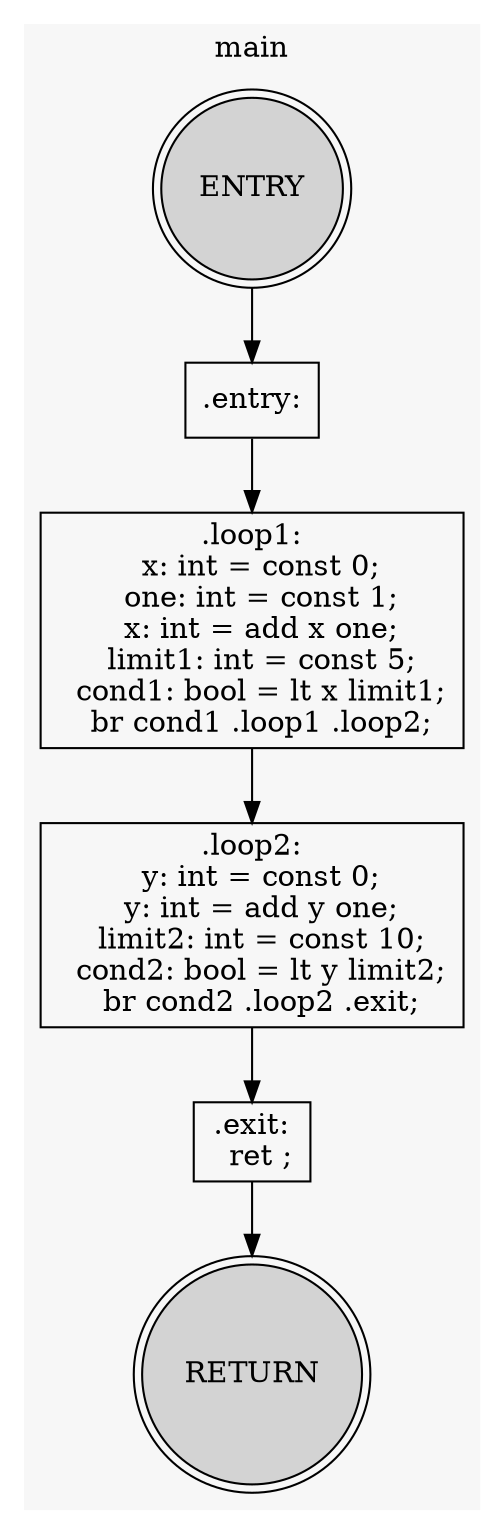 // Dominator Tree
digraph DOMTREE {
	subgraph cluster_main {
		label=main
		color="#f7f7f7"
		style=filled
		rankdir=TB
		FUNC_main_NODE_ENTRY [label=ENTRY fillcolor=lightgray shape=doublecircle style=filled]
		FUNC_main_NODE_entry [label=".entry:" shape=box]
		FUNC_main_NODE_ENTRY -> FUNC_main_NODE_entry
		FUNC_main_NODE_loop1 [label=".loop1:
  x: int = const 0;
  one: int = const 1;
  x: int = add x one;
  limit1: int = const 5;
  cond1: bool = lt x limit1;
  br cond1 .loop1 .loop2;" shape=box]
		FUNC_main_NODE_entry -> FUNC_main_NODE_loop1
		FUNC_main_NODE_loop2 [label=".loop2:
  y: int = const 0;
  y: int = add y one;
  limit2: int = const 10;
  cond2: bool = lt y limit2;
  br cond2 .loop2 .exit;" shape=box]
		FUNC_main_NODE_loop1 -> FUNC_main_NODE_loop2
		FUNC_main_NODE_exit [label=".exit:
  ret ;" shape=box]
		FUNC_main_NODE_loop2 -> FUNC_main_NODE_exit
		FUNC_main_NODE_RETURN [label=RETURN fillcolor=lightgray shape=doublecircle style=filled]
		FUNC_main_NODE_exit -> FUNC_main_NODE_RETURN
	}
}
